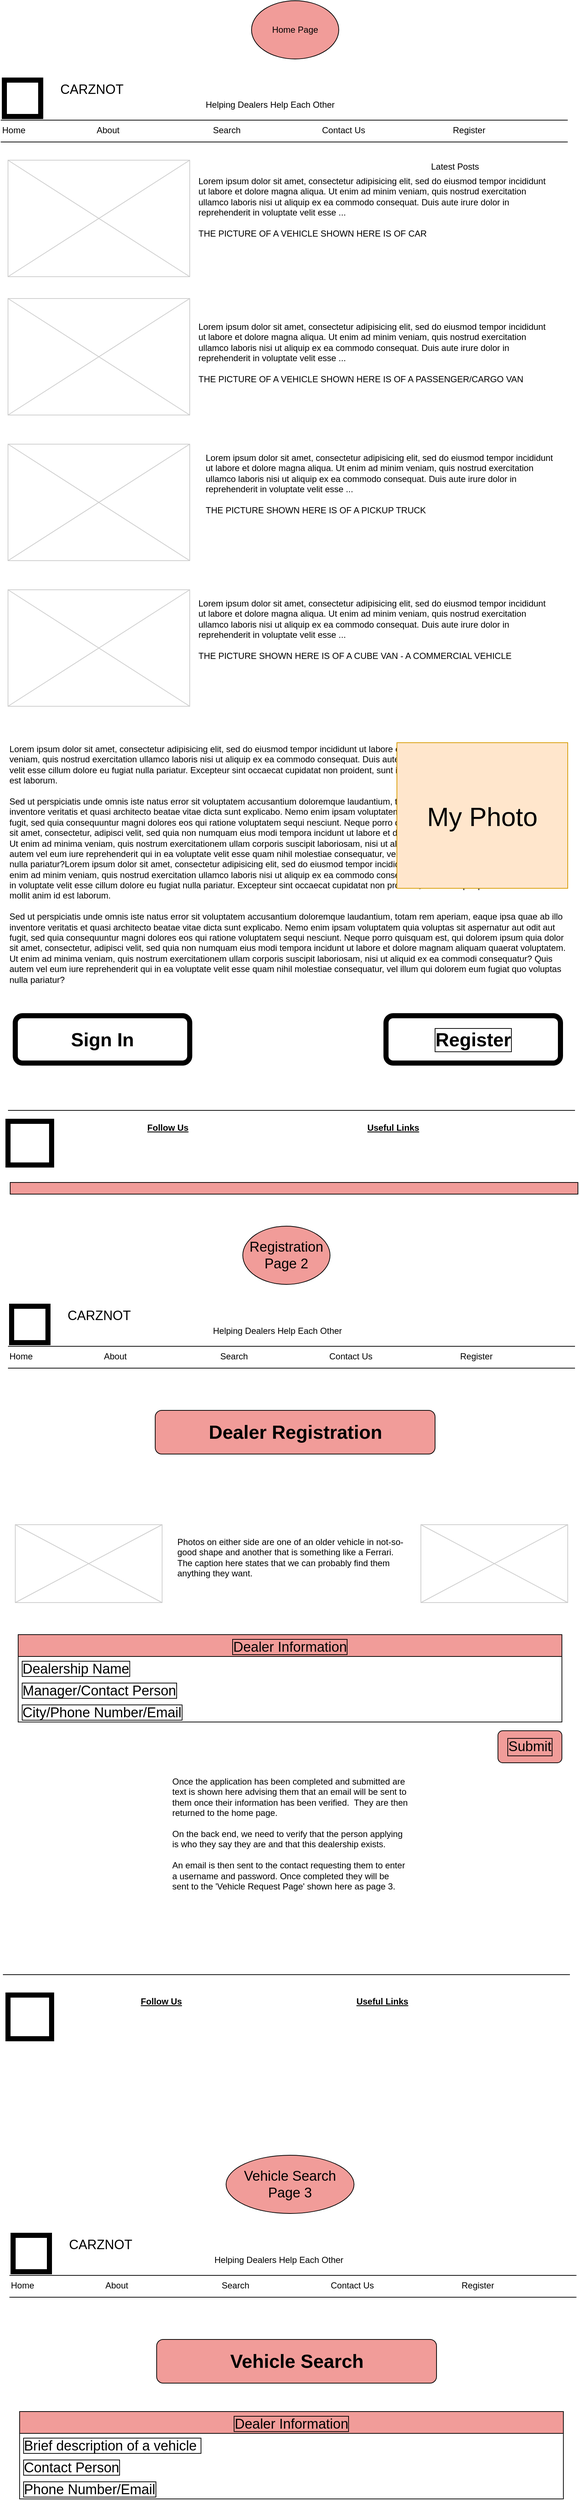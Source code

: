 <mxfile version="20.3.0" type="device"><diagram name="Page-1" id="f1b7ffb7-ca1e-a977-7cf5-a751b3c06c05"><mxGraphModel dx="1102" dy="2034" grid="1" gridSize="11" guides="1" tooltips="1" connect="1" arrows="1" fold="1" page="1" pageScale="1" pageWidth="826" pageHeight="1169" background="none" math="0" shadow="0"><root><mxCell id="0"/><mxCell id="1" parent="0"/><mxCell id="13" value="" style="verticalLabelPosition=bottom;verticalAlign=top;strokeWidth=1;shape=mxgraph.mockup.graphics.iconGrid;strokeColor=#CCCCCC;gridSize=1,1;" parent="1" vertex="1"><mxGeometry x="30" y="120" width="250" height="160" as="geometry"/></mxCell><mxCell id="2" value="CARZNOT" style="text;spacingTop=-5;fontSize=18;fontStyle=0" parent="1" vertex="1"><mxGeometry x="100" y="10" width="230" height="20" as="geometry"/></mxCell><mxCell id="3" value="" style="line;strokeWidth=1" parent="1" vertex="1"><mxGeometry x="20" y="60" width="780" height="10" as="geometry"/></mxCell><mxCell id="4" value="" style="line;strokeWidth=1" parent="1" vertex="1"><mxGeometry x="20" y="90" width="780" height="10" as="geometry"/></mxCell><mxCell id="5" value="Home" style="text;spacingTop=-5;" parent="1" vertex="1"><mxGeometry x="20" y="70.0" width="30" height="20" as="geometry"/></mxCell><mxCell id="6" value="About" style="text;spacingTop=-5;" parent="1" vertex="1"><mxGeometry x="150.0" y="70.0" width="30" height="20" as="geometry"/></mxCell><mxCell id="7" value="Contact Us" style="text;spacingTop=-5;" parent="1" vertex="1"><mxGeometry x="460.0" y="70" width="30" height="20" as="geometry"/></mxCell><mxCell id="10" value="Latest Posts" style="text;spacingTop=-5;" parent="1" vertex="1"><mxGeometry x="610" y="120" width="30" height="20" as="geometry"/></mxCell><mxCell id="12" value="Lorem ipsum dolor sit amet, consectetur adipisicing elit, sed do eiusmod tempor incididunt ut labore et dolore magna aliqua. Ut enim ad minim veniam, quis nostrud exercitation ullamco laboris nisi ut aliquip ex ea commodo consequat. Duis aute irure dolor in reprehenderit in voluptate velit esse ...&#10;&#10;THE PICTURE OF A VEHICLE SHOWN HERE IS OF CAR" style="text;spacingTop=-5;whiteSpace=wrap;align=left" parent="1" vertex="1"><mxGeometry x="290" y="140" width="480" height="140" as="geometry"/></mxCell><mxCell id="24" value="Search" style="text;spacingTop=-5;" parent="1" vertex="1"><mxGeometry x="310" y="70.0" width="30" height="20" as="geometry"/></mxCell><mxCell id="34" value="Lorem ipsum dolor sit amet, consectetur adipisicing elit, sed do eiusmod tempor incididunt ut labore et dolore magna aliqua. Ut enim ad minim veniam, quis nostrud exercitation ullamco laboris nisi ut aliquip ex ea commodo consequat. Duis aute irure dolor in reprehenderit in voluptate velit esse cillum dolore eu fugiat nulla pariatur. Excepteur sint occaecat cupidatat non proident, sunt in culpa qui officia deserunt mollit anim id est laborum.&#10;&#10;Sed ut perspiciatis unde omnis iste natus error sit voluptatem accusantium doloremque laudantium, totam rem aperiam, eaque ipsa quae ab illo inventore veritatis et quasi architecto beatae vitae dicta sunt explicabo. Nemo enim ipsam voluptatem quia voluptas sit aspernatur aut odit aut fugit, sed quia consequuntur magni dolores eos qui ratione voluptatem sequi nesciunt. Neque porro quisquam est, qui dolorem ipsum quia dolor sit amet, consectetur, adipisci velit, sed quia non numquam eius modi tempora incidunt ut labore et dolore magnam aliquam quaerat voluptatem. Ut enim ad minima veniam, quis nostrum exercitationem ullam corporis suscipit laboriosam, nisi ut aliquid ex ea commodi consequatur? Quis autem vel eum iure reprehenderit qui in ea voluptate velit esse quam nihil molestiae consequatur, vel illum qui dolorem eum fugiat quo voluptas nulla pariatur?Lorem ipsum dolor sit amet, consectetur adipisicing elit, sed do eiusmod tempor incididunt ut labore et dolore magna aliqua. Ut enim ad minim veniam, quis nostrud exercitation ullamco laboris nisi ut aliquip ex ea commodo consequat. Duis aute irure dolor in reprehenderit in voluptate velit esse cillum dolore eu fugiat nulla pariatur. Excepteur sint occaecat cupidatat non proident, sunt in culpa qui officia deserunt mollit anim id est laborum.&#10;&#10;Sed ut perspiciatis unde omnis iste natus error sit voluptatem accusantium doloremque laudantium, totam rem aperiam, eaque ipsa quae ab illo inventore veritatis et quasi architecto beatae vitae dicta sunt explicabo. Nemo enim ipsam voluptatem quia voluptas sit aspernatur aut odit aut fugit, sed quia consequuntur magni dolores eos qui ratione voluptatem sequi nesciunt. Neque porro quisquam est, qui dolorem ipsum quia dolor sit amet, consectetur, adipisci velit, sed quia non numquam eius modi tempora incidunt ut labore et dolore magnam aliquam quaerat voluptatem. Ut enim ad minima veniam, quis nostrum exercitationem ullam corporis suscipit laboriosam, nisi ut aliquid ex ea commodi consequatur? Quis autem vel eum iure reprehenderit qui in ea voluptate velit esse quam nihil molestiae consequatur, vel illum qui dolorem eum fugiat quo voluptas nulla pariatur?" style="text;spacingTop=-5;whiteSpace=wrap;align=left" parent="1" vertex="1"><mxGeometry x="30" y="920" width="770" height="430" as="geometry"/></mxCell><mxCell id="cZtoRPvkV8DfEPheJp85-61" value="" style="verticalLabelPosition=bottom;verticalAlign=top;strokeWidth=1;shape=mxgraph.mockup.graphics.iconGrid;strokeColor=#CCCCCC;gridSize=1,1;" parent="1" vertex="1"><mxGeometry x="30" y="310" width="250" height="160" as="geometry"/></mxCell><mxCell id="cZtoRPvkV8DfEPheJp85-62" value="Lorem ipsum dolor sit amet, consectetur adipisicing elit, sed do eiusmod tempor incididunt ut labore et dolore magna aliqua. Ut enim ad minim veniam, quis nostrud exercitation ullamco laboris nisi ut aliquip ex ea commodo consequat. Duis aute irure dolor in reprehenderit in voluptate velit esse ...&#10;&#10;THE PICTURE OF A VEHICLE SHOWN HERE IS OF A PASSENGER/CARGO VAN" style="text;spacingTop=-5;whiteSpace=wrap;align=left" parent="1" vertex="1"><mxGeometry x="290" y="340" width="480" height="140" as="geometry"/></mxCell><mxCell id="cZtoRPvkV8DfEPheJp85-63" value="" style="verticalLabelPosition=bottom;verticalAlign=top;strokeWidth=1;shape=mxgraph.mockup.graphics.iconGrid;strokeColor=#CCCCCC;gridSize=1,1;" parent="1" vertex="1"><mxGeometry x="30" y="510" width="250" height="160" as="geometry"/></mxCell><mxCell id="cZtoRPvkV8DfEPheJp85-64" value="" style="verticalLabelPosition=bottom;verticalAlign=top;strokeWidth=1;shape=mxgraph.mockup.graphics.iconGrid;strokeColor=#CCCCCC;gridSize=1,1;" parent="1" vertex="1"><mxGeometry x="30" y="710" width="250" height="160" as="geometry"/></mxCell><mxCell id="cZtoRPvkV8DfEPheJp85-65" value="Lorem ipsum dolor sit amet, consectetur adipisicing elit, sed do eiusmod tempor incididunt ut labore et dolore magna aliqua. Ut enim ad minim veniam, quis nostrud exercitation ullamco laboris nisi ut aliquip ex ea commodo consequat. Duis aute irure dolor in reprehenderit in voluptate velit esse ...&#10;&#10;THE PICTURE SHOWN HERE IS OF A PICKUP TRUCK" style="text;spacingTop=-5;whiteSpace=wrap;align=left" parent="1" vertex="1"><mxGeometry x="300" y="520" width="480" height="140" as="geometry"/></mxCell><mxCell id="cZtoRPvkV8DfEPheJp85-66" value="Lorem ipsum dolor sit amet, consectetur adipisicing elit, sed do eiusmod tempor incididunt ut labore et dolore magna aliqua. Ut enim ad minim veniam, quis nostrud exercitation ullamco laboris nisi ut aliquip ex ea commodo consequat. Duis aute irure dolor in reprehenderit in voluptate velit esse ...&#10;&#10;THE PICTURE SHOWN HERE IS OF A CUBE VAN - A COMMERCIAL VEHICLE" style="text;spacingTop=-5;whiteSpace=wrap;align=left" parent="1" vertex="1"><mxGeometry x="290" y="720" width="480" height="140" as="geometry"/></mxCell><mxCell id="cZtoRPvkV8DfEPheJp85-69" value="Register" style="text;spacingTop=-5;" parent="1" vertex="1"><mxGeometry x="640.0" y="70" width="30" height="20" as="geometry"/></mxCell><mxCell id="cZtoRPvkV8DfEPheJp85-71" value="Helping Dealers Help Each Other" style="text;spacingTop=-5;" parent="1" vertex="1"><mxGeometry x="300.0" y="35" width="30" height="20" as="geometry"/></mxCell><mxCell id="36" value="My Photo" style="text;spacingTop=-5;align=center;verticalAlign=middle;fontSize=36;fillColor=#ffe6cc;strokeColor=#d79b00;" parent="1" vertex="1"><mxGeometry x="565" y="920" width="235" height="200" as="geometry"/></mxCell><mxCell id="cZtoRPvkV8DfEPheJp85-78" value="" style="line;strokeWidth=1" parent="1" vertex="1"><mxGeometry x="30" y="1420" width="780" height="10" as="geometry"/></mxCell><mxCell id="cZtoRPvkV8DfEPheJp85-79" value="Logo" style="text;spacingTop=-5;align=center" parent="1" vertex="1"><mxGeometry x="30" y="1440" width="40" height="40" as="geometry"/></mxCell><mxCell id="cZtoRPvkV8DfEPheJp85-81" value="Follow Us" style="text;spacingTop=-5;align=center;fontStyle=5" parent="1" vertex="1"><mxGeometry x="230" y="1440" width="40" height="30" as="geometry"/></mxCell><mxCell id="cZtoRPvkV8DfEPheJp85-82" value="" style="whiteSpace=wrap;html=1;aspect=fixed;strokeWidth=7;" parent="1" vertex="1"><mxGeometry x="30" y="1440" width="60" height="60" as="geometry"/></mxCell><mxCell id="cZtoRPvkV8DfEPheJp85-83" value="" style="whiteSpace=wrap;html=1;aspect=fixed;strokeWidth=7;" parent="1" vertex="1"><mxGeometry x="25" y="10" width="50" height="50" as="geometry"/></mxCell><mxCell id="cZtoRPvkV8DfEPheJp85-84" value="Sign In" style="rounded=1;whiteSpace=wrap;html=1;strokeWidth=7;fontStyle=1;fontSize=26;" parent="1" vertex="1"><mxGeometry x="40" y="1295" width="240" height="65" as="geometry"/></mxCell><mxCell id="cZtoRPvkV8DfEPheJp85-85" value="Register" style="rounded=1;whiteSpace=wrap;html=1;strokeWidth=7;fontSize=26;fontStyle=1;labelBorderColor=default;" parent="1" vertex="1"><mxGeometry x="550" y="1295" width="240" height="65" as="geometry"/></mxCell><mxCell id="cZtoRPvkV8DfEPheJp85-88" value="Useful Links" style="text;spacingTop=-5;align=center;fontStyle=5" parent="1" vertex="1"><mxGeometry x="540" y="1440" width="40" height="30" as="geometry"/></mxCell><mxCell id="PAW0WDYj6viyMU7Ke9Zk-97" value="CARZNOT" style="text;spacingTop=-5;fontSize=18;fontStyle=0" vertex="1" parent="1"><mxGeometry x="110" y="1694" width="230" height="20" as="geometry"/></mxCell><mxCell id="PAW0WDYj6viyMU7Ke9Zk-98" value="" style="line;strokeWidth=1" vertex="1" parent="1"><mxGeometry x="30" y="1744" width="780" height="10" as="geometry"/></mxCell><mxCell id="PAW0WDYj6viyMU7Ke9Zk-99" value="" style="line;strokeWidth=1" vertex="1" parent="1"><mxGeometry x="30" y="1774" width="780" height="10" as="geometry"/></mxCell><mxCell id="PAW0WDYj6viyMU7Ke9Zk-100" value="Home" style="text;spacingTop=-5;" vertex="1" parent="1"><mxGeometry x="30" y="1754" width="30" height="20" as="geometry"/></mxCell><mxCell id="PAW0WDYj6viyMU7Ke9Zk-101" value="About" style="text;spacingTop=-5;" vertex="1" parent="1"><mxGeometry x="160.0" y="1754.0" width="30" height="20" as="geometry"/></mxCell><mxCell id="PAW0WDYj6viyMU7Ke9Zk-102" value="Contact Us" style="text;spacingTop=-5;" vertex="1" parent="1"><mxGeometry x="470.0" y="1754" width="30" height="20" as="geometry"/></mxCell><mxCell id="PAW0WDYj6viyMU7Ke9Zk-107" value="Search" style="text;spacingTop=-5;" vertex="1" parent="1"><mxGeometry x="320" y="1754.0" width="30" height="20" as="geometry"/></mxCell><mxCell id="PAW0WDYj6viyMU7Ke9Zk-109" value="" style="verticalLabelPosition=bottom;verticalAlign=top;strokeWidth=1;shape=mxgraph.mockup.graphics.iconGrid;strokeColor=#CCCCCC;gridSize=1,1;" vertex="1" parent="1"><mxGeometry x="40" y="1994" width="202" height="107" as="geometry"/></mxCell><mxCell id="PAW0WDYj6viyMU7Ke9Zk-110" value="Photos on either side are one of an older vehicle in not-so-good shape and another that is something like a Ferrari.  The caption here states that we can probably find them anything they want." style="text;spacingTop=-5;whiteSpace=wrap;align=left" vertex="1" parent="1"><mxGeometry x="261" y="2009" width="322" height="70" as="geometry"/></mxCell><mxCell id="PAW0WDYj6viyMU7Ke9Zk-115" value="Register" style="text;spacingTop=-5;" vertex="1" parent="1"><mxGeometry x="650.0" y="1754" width="30" height="20" as="geometry"/></mxCell><mxCell id="PAW0WDYj6viyMU7Ke9Zk-116" value="Helping Dealers Help Each Other" style="text;spacingTop=-5;" vertex="1" parent="1"><mxGeometry x="310.0" y="1719" width="30" height="20" as="geometry"/></mxCell><mxCell id="PAW0WDYj6viyMU7Ke9Zk-118" value="" style="line;strokeWidth=1" vertex="1" parent="1"><mxGeometry x="23" y="2607" width="780" height="10" as="geometry"/></mxCell><mxCell id="PAW0WDYj6viyMU7Ke9Zk-119" value="Logo" style="text;spacingTop=-5;align=center" vertex="1" parent="1"><mxGeometry x="40" y="2650" width="40" height="40" as="geometry"/></mxCell><mxCell id="PAW0WDYj6viyMU7Ke9Zk-120" value="Follow Us" style="text;spacingTop=-5;align=center;fontStyle=5" vertex="1" parent="1"><mxGeometry x="221" y="2640" width="40" height="30" as="geometry"/></mxCell><mxCell id="PAW0WDYj6viyMU7Ke9Zk-121" value="" style="whiteSpace=wrap;html=1;aspect=fixed;strokeWidth=7;" vertex="1" parent="1"><mxGeometry x="30" y="2640" width="60" height="60" as="geometry"/></mxCell><mxCell id="PAW0WDYj6viyMU7Ke9Zk-122" value="" style="whiteSpace=wrap;html=1;aspect=fixed;strokeWidth=7;" vertex="1" parent="1"><mxGeometry x="35" y="1694" width="50" height="50" as="geometry"/></mxCell><mxCell id="PAW0WDYj6viyMU7Ke9Zk-125" value="Useful Links" style="text;spacingTop=-5;align=center;fontStyle=5" vertex="1" parent="1"><mxGeometry x="525" y="2640" width="40" height="30" as="geometry"/></mxCell><mxCell id="PAW0WDYj6viyMU7Ke9Zk-127" value="&lt;font style=&quot;font-size: 19px;&quot;&gt;Registration&lt;br&gt;Page 2&lt;/font&gt;" style="ellipse;whiteSpace=wrap;html=1;fillColor=#F19C99;" vertex="1" parent="1"><mxGeometry x="353" y="1584" width="120" height="80" as="geometry"/></mxCell><mxCell id="PAW0WDYj6viyMU7Ke9Zk-128" value="Dealer Registration" style="rounded=1;whiteSpace=wrap;html=1;fontSize=26;fillColor=#F19C99;fontStyle=1" vertex="1" parent="1"><mxGeometry x="232.5" y="1837" width="385" height="60" as="geometry"/></mxCell><mxCell id="PAW0WDYj6viyMU7Ke9Zk-189" value="Home Page" style="ellipse;whiteSpace=wrap;html=1;fillColor=#F19C99;" vertex="1" parent="1"><mxGeometry x="365" y="-99" width="120" height="80" as="geometry"/></mxCell><mxCell id="PAW0WDYj6viyMU7Ke9Zk-191" value="" style="verticalLabelPosition=bottom;verticalAlign=top;html=1;shape=mxgraph.basic.rect;fillColor2=none;strokeWidth=1;size=20;indent=5;fontSize=25;fillColor=#F19C99;" vertex="1" parent="1"><mxGeometry x="33" y="1524" width="781" height="16" as="geometry"/></mxCell><mxCell id="PAW0WDYj6viyMU7Ke9Zk-193" value="" style="verticalLabelPosition=bottom;verticalAlign=top;strokeWidth=1;shape=mxgraph.mockup.graphics.iconGrid;strokeColor=#CCCCCC;gridSize=1,1;" vertex="1" parent="1"><mxGeometry x="598" y="1994" width="202" height="107" as="geometry"/></mxCell><mxCell id="PAW0WDYj6viyMU7Ke9Zk-199" value="Dealer Information" style="swimlane;fontStyle=0;childLayout=stackLayout;horizontal=1;startSize=30;horizontalStack=0;resizeParent=1;resizeParentMax=0;resizeLast=0;collapsible=1;marginBottom=0;labelBorderColor=default;fontSize=19;fillColor=#F19C99;" vertex="1" parent="1"><mxGeometry x="44" y="2145" width="748" height="120" as="geometry"/></mxCell><mxCell id="PAW0WDYj6viyMU7Ke9Zk-200" value="Dealership Name" style="text;strokeColor=none;fillColor=none;align=left;verticalAlign=middle;spacingLeft=4;spacingRight=4;overflow=hidden;points=[[0,0.5],[1,0.5]];portConstraint=eastwest;rotatable=0;labelBorderColor=default;fontSize=19;" vertex="1" parent="PAW0WDYj6viyMU7Ke9Zk-199"><mxGeometry y="30" width="748" height="30" as="geometry"/></mxCell><mxCell id="PAW0WDYj6viyMU7Ke9Zk-201" value="Manager/Contact Person" style="text;strokeColor=none;fillColor=none;align=left;verticalAlign=middle;spacingLeft=4;spacingRight=4;overflow=hidden;points=[[0,0.5],[1,0.5]];portConstraint=eastwest;rotatable=0;labelBorderColor=default;fontSize=19;" vertex="1" parent="PAW0WDYj6viyMU7Ke9Zk-199"><mxGeometry y="60" width="748" height="30" as="geometry"/></mxCell><mxCell id="PAW0WDYj6viyMU7Ke9Zk-202" value="City/Phone Number/Email" style="text;strokeColor=none;fillColor=none;align=left;verticalAlign=middle;spacingLeft=4;spacingRight=4;overflow=hidden;points=[[0,0.5],[1,0.5]];portConstraint=eastwest;rotatable=0;labelBorderColor=default;fontSize=19;" vertex="1" parent="PAW0WDYj6viyMU7Ke9Zk-199"><mxGeometry y="90" width="748" height="30" as="geometry"/></mxCell><mxCell id="PAW0WDYj6viyMU7Ke9Zk-207" value="Once the application has been completed and submitted are text is shown here advising them that an email will be sent to them once their information has been verified.  They are then returned to the home page.&#10;&#10;On the back end, we need to verify that the person applying is who they say they are and that this dealership exists.&#10;&#10;An email is then sent to the contact requesting them to enter a username and password. Once completed they will be sent to the 'Vehicle Request Page' shown here as page 3.&#10;&#10;" style="text;spacingTop=-5;whiteSpace=wrap;align=left" vertex="1" parent="1"><mxGeometry x="254" y="2338" width="326" height="159" as="geometry"/></mxCell><mxCell id="PAW0WDYj6viyMU7Ke9Zk-208" value="Submit" style="rounded=1;whiteSpace=wrap;html=1;labelBorderColor=default;fontSize=19;fillColor=#F19C99;" vertex="1" parent="1"><mxGeometry x="704" y="2277" width="88" height="44" as="geometry"/></mxCell><mxCell id="PAW0WDYj6viyMU7Ke9Zk-215" value="CARZNOT" style="text;spacingTop=-5;fontSize=18;fontStyle=0" vertex="1" parent="1"><mxGeometry x="112" y="2970" width="230" height="20" as="geometry"/></mxCell><mxCell id="PAW0WDYj6viyMU7Ke9Zk-216" value="" style="line;strokeWidth=1" vertex="1" parent="1"><mxGeometry x="32" y="3020" width="780" height="10" as="geometry"/></mxCell><mxCell id="PAW0WDYj6viyMU7Ke9Zk-217" value="" style="line;strokeWidth=1" vertex="1" parent="1"><mxGeometry x="32" y="3050" width="780" height="10" as="geometry"/></mxCell><mxCell id="PAW0WDYj6viyMU7Ke9Zk-218" value="Home" style="text;spacingTop=-5;" vertex="1" parent="1"><mxGeometry x="32" y="3030" width="30" height="20" as="geometry"/></mxCell><mxCell id="PAW0WDYj6viyMU7Ke9Zk-219" value="About" style="text;spacingTop=-5;" vertex="1" parent="1"><mxGeometry x="162" y="3030" width="30" height="20" as="geometry"/></mxCell><mxCell id="PAW0WDYj6viyMU7Ke9Zk-220" value="Contact Us" style="text;spacingTop=-5;" vertex="1" parent="1"><mxGeometry x="472.0" y="3030" width="30" height="20" as="geometry"/></mxCell><mxCell id="PAW0WDYj6viyMU7Ke9Zk-221" value="Search" style="text;spacingTop=-5;" vertex="1" parent="1"><mxGeometry x="322" y="3030" width="30" height="20" as="geometry"/></mxCell><mxCell id="PAW0WDYj6viyMU7Ke9Zk-222" value="Register" style="text;spacingTop=-5;" vertex="1" parent="1"><mxGeometry x="652.0" y="3030" width="30" height="20" as="geometry"/></mxCell><mxCell id="PAW0WDYj6viyMU7Ke9Zk-223" value="Helping Dealers Help Each Other" style="text;spacingTop=-5;" vertex="1" parent="1"><mxGeometry x="312.0" y="2995" width="30" height="20" as="geometry"/></mxCell><mxCell id="PAW0WDYj6viyMU7Ke9Zk-224" value="" style="whiteSpace=wrap;html=1;aspect=fixed;strokeWidth=7;" vertex="1" parent="1"><mxGeometry x="37" y="2970" width="50" height="50" as="geometry"/></mxCell><mxCell id="PAW0WDYj6viyMU7Ke9Zk-225" value="&lt;font style=&quot;font-size: 19px;&quot;&gt;Vehicle Search&lt;br&gt;Page 3&lt;/font&gt;" style="ellipse;whiteSpace=wrap;html=1;fillColor=#F19C99;" vertex="1" parent="1"><mxGeometry x="330" y="2860" width="176" height="80" as="geometry"/></mxCell><mxCell id="PAW0WDYj6viyMU7Ke9Zk-226" value="Vehicle Search" style="rounded=1;whiteSpace=wrap;html=1;fontSize=26;fillColor=#F19C99;fontStyle=1" vertex="1" parent="1"><mxGeometry x="234.5" y="3113" width="385" height="60" as="geometry"/></mxCell><mxCell id="PAW0WDYj6viyMU7Ke9Zk-229" value="Dealer Information" style="swimlane;fontStyle=0;childLayout=stackLayout;horizontal=1;startSize=30;horizontalStack=0;resizeParent=1;resizeParentMax=0;resizeLast=0;collapsible=1;marginBottom=0;labelBorderColor=default;fontSize=19;fillColor=#F19C99;" vertex="1" parent="1"><mxGeometry x="46" y="3212" width="748" height="120" as="geometry"/></mxCell><mxCell id="PAW0WDYj6viyMU7Ke9Zk-230" value="Brief description of a vehicle " style="text;strokeColor=none;fillColor=none;align=left;verticalAlign=middle;spacingLeft=4;spacingRight=4;overflow=hidden;points=[[0,0.5],[1,0.5]];portConstraint=eastwest;rotatable=0;labelBorderColor=default;fontSize=19;" vertex="1" parent="PAW0WDYj6viyMU7Ke9Zk-229"><mxGeometry y="30" width="748" height="30" as="geometry"/></mxCell><mxCell id="PAW0WDYj6viyMU7Ke9Zk-231" value="Contact Person" style="text;strokeColor=none;fillColor=none;align=left;verticalAlign=middle;spacingLeft=4;spacingRight=4;overflow=hidden;points=[[0,0.5],[1,0.5]];portConstraint=eastwest;rotatable=0;labelBorderColor=default;fontSize=19;" vertex="1" parent="PAW0WDYj6viyMU7Ke9Zk-229"><mxGeometry y="60" width="748" height="30" as="geometry"/></mxCell><mxCell id="PAW0WDYj6viyMU7Ke9Zk-232" value="Phone Number/Email" style="text;strokeColor=none;fillColor=none;align=left;verticalAlign=middle;spacingLeft=4;spacingRight=4;overflow=hidden;points=[[0,0.5],[1,0.5]];portConstraint=eastwest;rotatable=0;labelBorderColor=default;fontSize=19;" vertex="1" parent="PAW0WDYj6viyMU7Ke9Zk-229"><mxGeometry y="90" width="748" height="30" as="geometry"/></mxCell></root></mxGraphModel></diagram></mxfile>